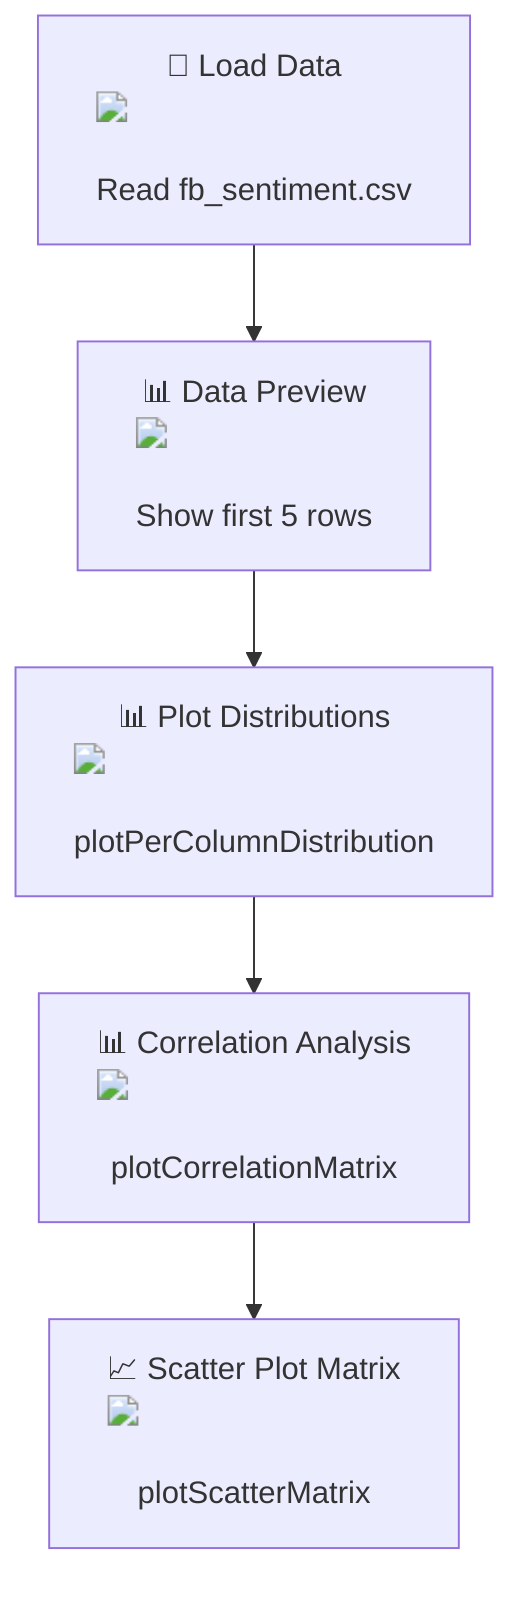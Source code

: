 flowchart TD
    A["📁 Load Data <img src='file.svg' /> <br/> Read fb_sentiment.csv"] --> B["📊 Data Preview <img src='table.svg' /> <br/> Show first 5 rows"]
    B --> C["📊 Plot Distributions <img src='hist_template.svg' /> <br/> plotPerColumnDistribution"]
    C --> D["📊 Correlation Analysis <img src='boxplot_template.svg' /> <br/> plotCorrelationMatrix"]
    D --> E["📈 Scatter Plot Matrix <img src='scatter_plot_template.svg' /> <br/> plotScatterMatrix"]